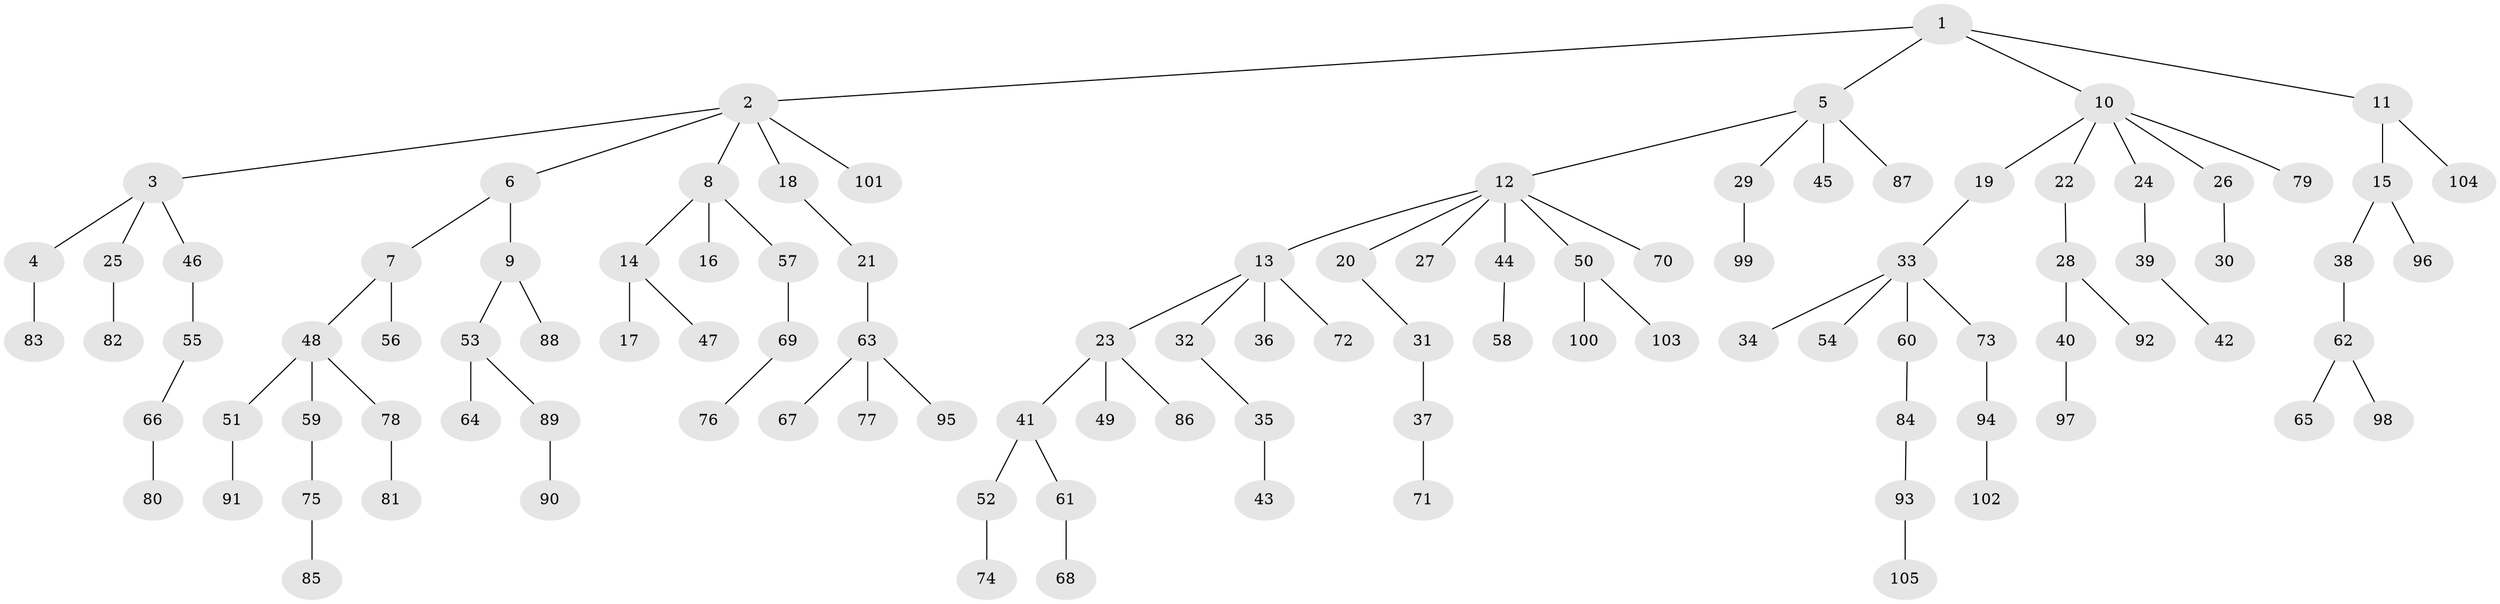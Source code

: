 // coarse degree distribution, {3: 0.078125, 2: 0.328125, 4: 0.09375, 1: 0.453125, 6: 0.015625, 5: 0.03125}
// Generated by graph-tools (version 1.1) at 2025/37/03/04/25 23:37:18]
// undirected, 105 vertices, 104 edges
graph export_dot {
  node [color=gray90,style=filled];
  1;
  2;
  3;
  4;
  5;
  6;
  7;
  8;
  9;
  10;
  11;
  12;
  13;
  14;
  15;
  16;
  17;
  18;
  19;
  20;
  21;
  22;
  23;
  24;
  25;
  26;
  27;
  28;
  29;
  30;
  31;
  32;
  33;
  34;
  35;
  36;
  37;
  38;
  39;
  40;
  41;
  42;
  43;
  44;
  45;
  46;
  47;
  48;
  49;
  50;
  51;
  52;
  53;
  54;
  55;
  56;
  57;
  58;
  59;
  60;
  61;
  62;
  63;
  64;
  65;
  66;
  67;
  68;
  69;
  70;
  71;
  72;
  73;
  74;
  75;
  76;
  77;
  78;
  79;
  80;
  81;
  82;
  83;
  84;
  85;
  86;
  87;
  88;
  89;
  90;
  91;
  92;
  93;
  94;
  95;
  96;
  97;
  98;
  99;
  100;
  101;
  102;
  103;
  104;
  105;
  1 -- 2;
  1 -- 5;
  1 -- 10;
  1 -- 11;
  2 -- 3;
  2 -- 6;
  2 -- 8;
  2 -- 18;
  2 -- 101;
  3 -- 4;
  3 -- 25;
  3 -- 46;
  4 -- 83;
  5 -- 12;
  5 -- 29;
  5 -- 45;
  5 -- 87;
  6 -- 7;
  6 -- 9;
  7 -- 48;
  7 -- 56;
  8 -- 14;
  8 -- 16;
  8 -- 57;
  9 -- 53;
  9 -- 88;
  10 -- 19;
  10 -- 22;
  10 -- 24;
  10 -- 26;
  10 -- 79;
  11 -- 15;
  11 -- 104;
  12 -- 13;
  12 -- 20;
  12 -- 27;
  12 -- 44;
  12 -- 50;
  12 -- 70;
  13 -- 23;
  13 -- 32;
  13 -- 36;
  13 -- 72;
  14 -- 17;
  14 -- 47;
  15 -- 38;
  15 -- 96;
  18 -- 21;
  19 -- 33;
  20 -- 31;
  21 -- 63;
  22 -- 28;
  23 -- 41;
  23 -- 49;
  23 -- 86;
  24 -- 39;
  25 -- 82;
  26 -- 30;
  28 -- 40;
  28 -- 92;
  29 -- 99;
  31 -- 37;
  32 -- 35;
  33 -- 34;
  33 -- 54;
  33 -- 60;
  33 -- 73;
  35 -- 43;
  37 -- 71;
  38 -- 62;
  39 -- 42;
  40 -- 97;
  41 -- 52;
  41 -- 61;
  44 -- 58;
  46 -- 55;
  48 -- 51;
  48 -- 59;
  48 -- 78;
  50 -- 100;
  50 -- 103;
  51 -- 91;
  52 -- 74;
  53 -- 64;
  53 -- 89;
  55 -- 66;
  57 -- 69;
  59 -- 75;
  60 -- 84;
  61 -- 68;
  62 -- 65;
  62 -- 98;
  63 -- 67;
  63 -- 77;
  63 -- 95;
  66 -- 80;
  69 -- 76;
  73 -- 94;
  75 -- 85;
  78 -- 81;
  84 -- 93;
  89 -- 90;
  93 -- 105;
  94 -- 102;
}
